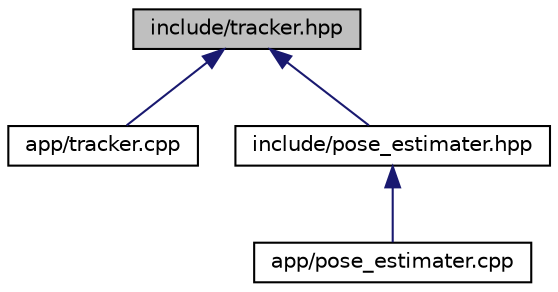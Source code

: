 digraph "include/tracker.hpp"
{
 // LATEX_PDF_SIZE
  bgcolor="transparent";
  edge [fontname="Helvetica",fontsize="10",labelfontname="Helvetica",labelfontsize="10"];
  node [fontname="Helvetica",fontsize="10",shape=record];
  Node1 [label="include/tracker.hpp",height=0.2,width=0.4,color="black", fillcolor="grey75", style="filled", fontcolor="black",tooltip=" "];
  Node1 -> Node2 [dir="back",color="midnightblue",fontsize="10",style="solid",fontname="Helvetica"];
  Node2 [label="app/tracker.cpp",height=0.2,width=0.4,color="black",URL="$tracker_8cpp.html",tooltip="Implementation of the Tracker class for pose tracking."];
  Node1 -> Node3 [dir="back",color="midnightblue",fontsize="10",style="solid",fontname="Helvetica"];
  Node3 [label="include/pose_estimater.hpp",height=0.2,width=0.4,color="black",URL="$pose__estimater_8hpp.html",tooltip=" "];
  Node3 -> Node4 [dir="back",color="midnightblue",fontsize="10",style="solid",fontname="Helvetica"];
  Node4 [label="app/pose_estimater.cpp",height=0.2,width=0.4,color="black",URL="$pose__estimater_8cpp.html",tooltip="Implementation of the pose_estimater class."];
}
